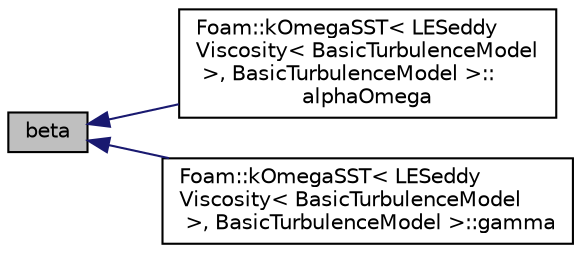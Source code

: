 digraph "beta"
{
  bgcolor="transparent";
  edge [fontname="Helvetica",fontsize="10",labelfontname="Helvetica",labelfontsize="10"];
  node [fontname="Helvetica",fontsize="10",shape=record];
  rankdir="LR";
  Node28 [label="beta",height=0.2,width=0.4,color="black", fillcolor="grey75", style="filled", fontcolor="black"];
  Node28 -> Node29 [dir="back",color="midnightblue",fontsize="10",style="solid",fontname="Helvetica"];
  Node29 [label="Foam::kOmegaSST\< LESeddy\lViscosity\< BasicTurbulenceModel\l \>, BasicTurbulenceModel \>::\lalphaOmega",height=0.2,width=0.4,color="black",URL="$a32117.html#a84a3bc9498c8fb66c9f6adab418be6e1"];
  Node28 -> Node30 [dir="back",color="midnightblue",fontsize="10",style="solid",fontname="Helvetica"];
  Node30 [label="Foam::kOmegaSST\< LESeddy\lViscosity\< BasicTurbulenceModel\l \>, BasicTurbulenceModel \>::gamma",height=0.2,width=0.4,color="black",URL="$a32117.html#a1a2499a88cd4108564c13f7623765df7"];
}
